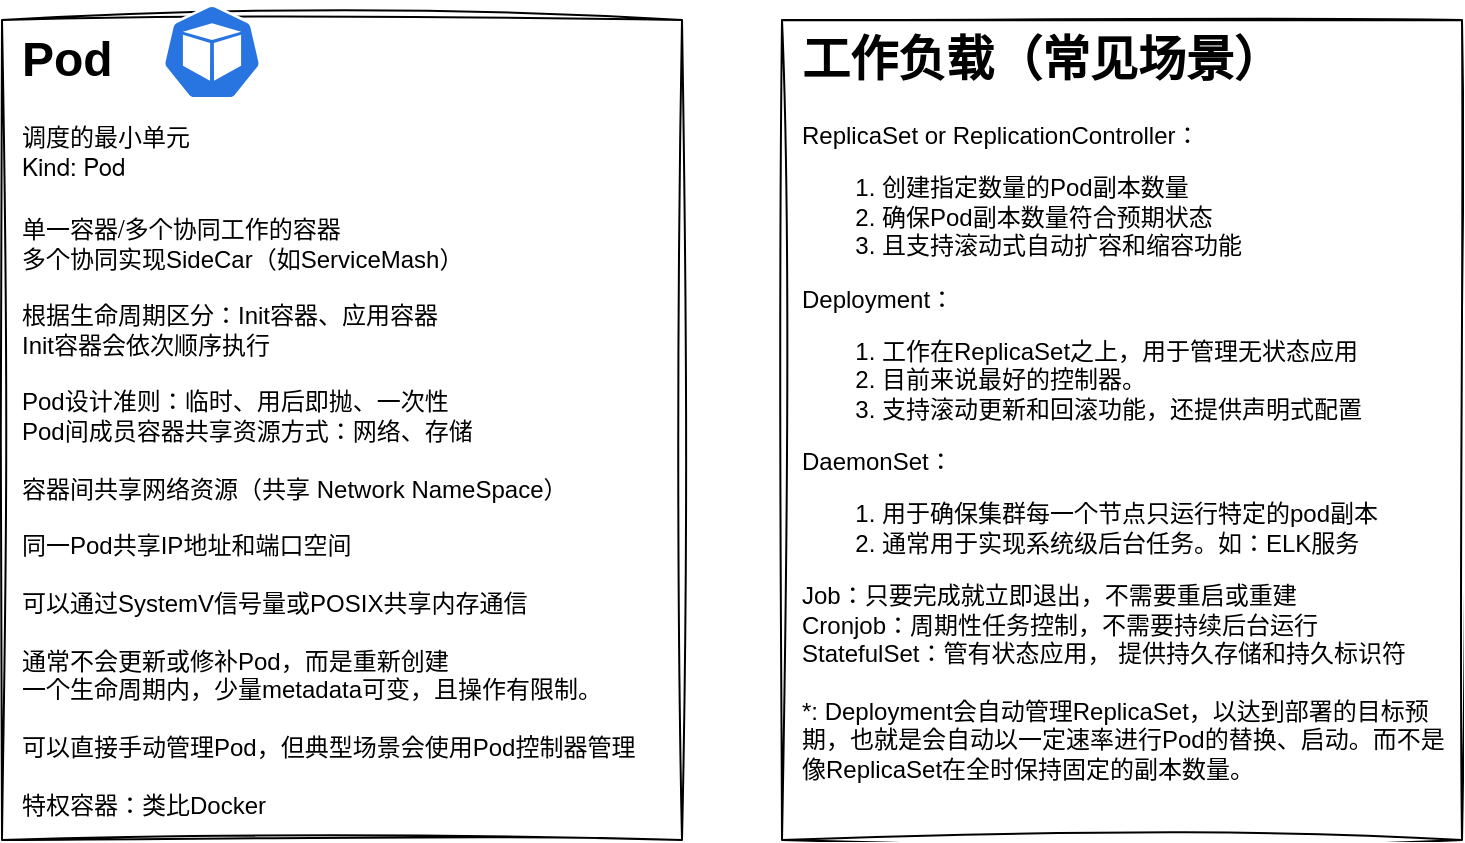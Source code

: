 <mxfile version="20.8.13" type="github">
  <diagram id="f106602c-feb2-e66a-4537-3a34d633f6aa" name="Page-1">
    <mxGraphModel dx="1378" dy="1412" grid="1" gridSize="10" guides="1" tooltips="1" connect="1" arrows="1" fold="1" page="1" pageScale="1" pageWidth="827" pageHeight="1169" background="none" math="0" shadow="0">
      <root>
        <mxCell id="0" />
        <mxCell id="1" parent="0" />
        <mxCell id="Wwge6DuqS4Lbd9nzpnZh-693" value="&lt;h1&gt;工作负载（常见场景）&lt;/h1&gt;&lt;span style=&quot;background-color: initial;&quot;&gt;ReplicaSet or ReplicationController：&lt;/span&gt;&lt;br&gt;&lt;ol&gt;&lt;li&gt;&lt;span style=&quot;background-color: initial;&quot;&gt;创建指定数量的Pod副本数量&lt;/span&gt;&lt;br&gt;&lt;/li&gt;&lt;li&gt;&lt;span style=&quot;background-color: initial;&quot;&gt;确保Pod副本数量符合预期状态&lt;/span&gt;&lt;br&gt;&lt;/li&gt;&lt;li&gt;&lt;span style=&quot;background-color: initial;&quot;&gt;且支持滚动式自动扩容和缩容功能&lt;/span&gt;&lt;br&gt;&lt;/li&gt;&lt;/ol&gt;&lt;span style=&quot;background-color: initial;&quot;&gt;Deployment：&lt;/span&gt;&lt;br&gt;&lt;ol&gt;&lt;li&gt;&lt;span style=&quot;background-color: initial;&quot;&gt;工作在ReplicaSet之上，用于管理无状态应用&lt;/span&gt;&lt;br&gt;&lt;/li&gt;&lt;li&gt;&lt;span style=&quot;background-color: initial;&quot;&gt;目前来说最好的控制器。&lt;/span&gt;&lt;br&gt;&lt;/li&gt;&lt;li&gt;&lt;span style=&quot;background-color: initial;&quot;&gt;支持滚动更新和回滚功能，还提供声明式配置&lt;/span&gt;&lt;br&gt;&lt;/li&gt;&lt;/ol&gt;&lt;span style=&quot;background-color: initial;&quot;&gt;DaemonSet：&lt;/span&gt;&lt;br&gt;&lt;ol&gt;&lt;li&gt;&lt;span style=&quot;background-color: initial;&quot;&gt;用于确保集群每一个节点只运行特定的pod副本&lt;/span&gt;&lt;br&gt;&lt;/li&gt;&lt;li&gt;&lt;span style=&quot;background-color: initial;&quot;&gt;通常用于实现系统级后台任务。如：ELK服务&lt;/span&gt;&lt;br&gt;&lt;/li&gt;&lt;/ol&gt;&lt;span style=&quot;background-color: initial;&quot;&gt;Job：只要完成就立即退出，不需要重启或重建&lt;/span&gt;&lt;br&gt;&lt;span style=&quot;background-color: initial;&quot;&gt;Cronjob：周期性任务控制，不需要持续后台运行&lt;/span&gt;&lt;br&gt;&lt;span style=&quot;background-color: initial;&quot;&gt;StatefulSet：管有状态应用，&amp;nbsp;提供持久存储和持久标识符&lt;br&gt;&lt;br&gt;*: Deployment会自动管理ReplicaSet，以达到部署的目标预期，也就是会自动以一定速率进行Pod的替换、启动。而不是像ReplicaSet在全时保持固定的副本数量。&lt;br&gt;&lt;/span&gt;" style="text;html=1;strokeColor=default;fillColor=none;spacing=5;spacingTop=-20;whiteSpace=wrap;overflow=hidden;rounded=0;sketch=1;curveFitting=1;jiggle=2;spacingLeft=5;spacingBottom=5;spacingRight=5;fontColor=default;labelBackgroundColor=none;" parent="1" vertex="1">
          <mxGeometry x="440" y="40" width="340" height="410" as="geometry" />
        </mxCell>
        <mxCell id="Wwge6DuqS4Lbd9nzpnZh-694" value="&lt;h1&gt;&lt;span style=&quot;&quot;&gt; &lt;/span&gt;&lt;font style=&quot;font-size: 24px;&quot;&gt;&lt;span style=&quot;&quot;&gt; &lt;/span&gt;Pod&lt;/font&gt;&lt;strong style=&quot;margin: 0px; padding: 0px; font-family: &amp;quot;PingFang SC&amp;quot;, &amp;quot;Microsoft YaHei&amp;quot;, &amp;quot;Helvetica Neue&amp;quot;, Helvetica, Arial, sans-serif; font-size: 14px;&quot;&gt;&amp;nbsp;&lt;/strong&gt;&lt;/h1&gt;&lt;div style=&quot;&quot;&gt;&lt;font style=&quot;font-size: 12px;&quot; face=&quot;PingFang SC, Microsoft YaHei, Helvetica Neue, Helvetica, Arial, sans-serif&quot;&gt;调度的最小单元&lt;/font&gt;&lt;/div&gt;&lt;div style=&quot;&quot;&gt;&lt;font style=&quot;font-size: 12px;&quot; face=&quot;PingFang SC, Microsoft YaHei, Helvetica Neue, Helvetica, Arial, sans-serif&quot;&gt;Kind: Pod&lt;/font&gt;&lt;/div&gt;&lt;div style=&quot;&quot;&gt;&lt;font style=&quot;font-size: 12px;&quot; face=&quot;PingFang SC, Microsoft YaHei, Helvetica Neue, Helvetica, Arial, sans-serif&quot;&gt;&lt;br&gt;&lt;/font&gt;&lt;/div&gt;&lt;div style=&quot;&quot;&gt;&lt;font style=&quot;font-size: 12px;&quot; face=&quot;PingFang SC, Microsoft YaHei, Helvetica Neue, Helvetica, Arial, sans-serif&quot;&gt;单一容器/多个协同工作的容器&lt;/font&gt;&lt;/div&gt;&lt;div style=&quot;&quot;&gt;&lt;font style=&quot;font-size: 12px;&quot;&gt;多个协同实现SideCar（如ServiceMash）&lt;/font&gt;&lt;/div&gt;&lt;div&gt;&lt;br&gt;&lt;/div&gt;&lt;div&gt;根据生命周期区分：Init容器、应用容器&lt;/div&gt;&lt;div&gt;Init容器会依次顺序执行&lt;/div&gt;&lt;div&gt;&lt;br&gt;&lt;/div&gt;&lt;div&gt;Pod设计准则：临时、用后即抛、一次性&lt;/div&gt;&lt;div&gt;Pod间成员容器共享资源方式：网络、存储&lt;/div&gt;&lt;div&gt;&lt;br&gt;&lt;/div&gt;&lt;div&gt;容器间&lt;span style=&quot;background-color: initial;&quot;&gt;共享网络资源&lt;/span&gt;&lt;span style=&quot;background-color: initial;&quot;&gt;（共享 Network NameSpace）&lt;/span&gt;&lt;/div&gt;&lt;div&gt;&lt;span style=&quot;background-color: initial;&quot;&gt;&lt;br&gt;&lt;/span&gt;&lt;/div&gt;&lt;div&gt;&lt;span style=&quot;background-color: initial;&quot;&gt;同一Pod共享IP地址和端口空间&lt;/span&gt;&lt;/div&gt;&lt;div&gt;&lt;span style=&quot;background-color: initial;&quot;&gt;&lt;br&gt;&lt;/span&gt;&lt;/div&gt;&lt;div&gt;&lt;span style=&quot;background-color: initial;&quot;&gt;可以通过SystemV信号量或POSIX共享内存通信&lt;/span&gt;&lt;/div&gt;&lt;div&gt;&lt;span style=&quot;background-color: initial;&quot;&gt;&lt;br&gt;&lt;/span&gt;&lt;/div&gt;&lt;div&gt;通常不会更新或修补Pod，而是重新创建&lt;/div&gt;&lt;div&gt;一个生命周期内，少量metadata可变，且操作有限制。&lt;/div&gt;&lt;div&gt;&lt;br&gt;&lt;/div&gt;&lt;div&gt;可以直接手动管理Pod，但典型场景会使用Pod控制器管理&lt;/div&gt;&lt;div&gt;&lt;br&gt;&lt;/div&gt;&lt;div&gt;特权容器：类比Docker&lt;/div&gt;" style="text;html=1;strokeColor=default;fillColor=none;spacing=5;spacingTop=-20;whiteSpace=wrap;overflow=hidden;rounded=0;labelBackgroundColor=none;labelBorderColor=none;verticalAlign=top;horizontal=1;align=left;fontStyle=0;labelPosition=center;verticalLabelPosition=middle;shadow=0;sketch=1;curveFitting=1;jiggle=2;spacingLeft=5;spacingRight=5;spacingBottom=5;" parent="1" vertex="1">
          <mxGeometry x="50" y="40" width="340" height="410" as="geometry" />
        </mxCell>
        <mxCell id="Wwge6DuqS4Lbd9nzpnZh-695" value="" style="sketch=0;html=1;dashed=0;whitespace=wrap;fillColor=#2875E2;strokeColor=#ffffff;points=[[0.005,0.63,0],[0.1,0.2,0],[0.9,0.2,0],[0.5,0,0],[0.995,0.63,0],[0.72,0.99,0],[0.5,1,0],[0.28,0.99,0]];shape=mxgraph.kubernetes.icon;prIcon=pod;labelBackgroundColor=none;fontColor=#000000;" parent="1" vertex="1">
          <mxGeometry x="130" y="32" width="50" height="48" as="geometry" />
        </mxCell>
      </root>
    </mxGraphModel>
  </diagram>
</mxfile>
